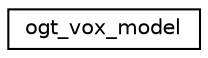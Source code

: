 digraph "Graphical Class Hierarchy"
{
 // LATEX_PDF_SIZE
  edge [fontname="Helvetica",fontsize="10",labelfontname="Helvetica",labelfontsize="10"];
  node [fontname="Helvetica",fontsize="10",shape=record];
  rankdir="LR";
  Node0 [label="ogt_vox_model",height=0.2,width=0.4,color="black", fillcolor="white", style="filled",URL="$de/dc4/structogt__vox__model.htm",tooltip=" "];
}
